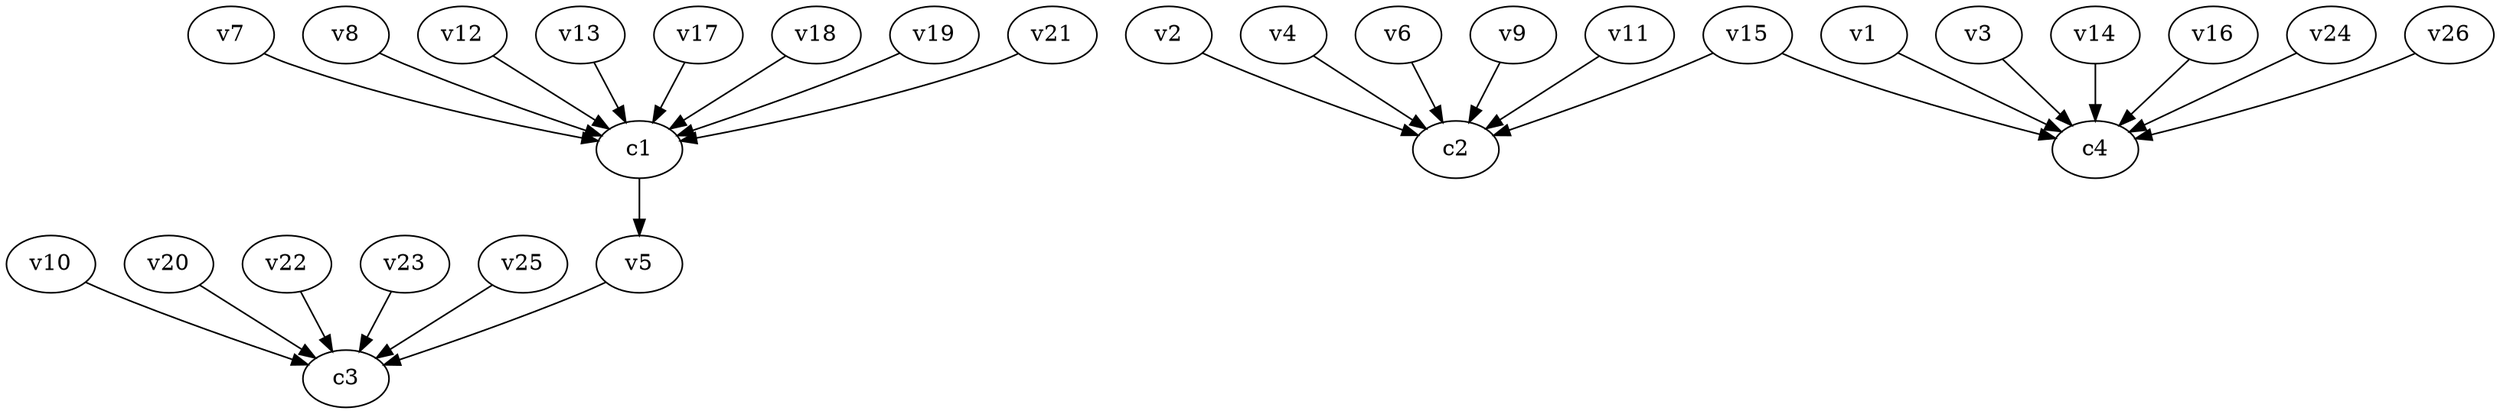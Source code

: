 strict digraph  {
c1;
c2;
c3;
c4;
v1;
v2;
v3;
v4;
v5;
v6;
v7;
v8;
v9;
v10;
v11;
v12;
v13;
v14;
v15;
v16;
v17;
v18;
v19;
v20;
v21;
v22;
v23;
v24;
v25;
v26;
c1 -> v5  [weight=1];
v1 -> c4  [weight=1];
v2 -> c2  [weight=1];
v3 -> c4  [weight=1];
v4 -> c2  [weight=1];
v5 -> c3  [weight=1];
v6 -> c2  [weight=1];
v7 -> c1  [weight=1];
v8 -> c1  [weight=1];
v9 -> c2  [weight=1];
v10 -> c3  [weight=1];
v11 -> c2  [weight=1];
v12 -> c1  [weight=1];
v13 -> c1  [weight=1];
v14 -> c4  [weight=1];
v15 -> c2  [weight=1];
v15 -> c4  [weight=1];
v16 -> c4  [weight=1];
v17 -> c1  [weight=1];
v18 -> c1  [weight=1];
v19 -> c1  [weight=1];
v20 -> c3  [weight=1];
v21 -> c1  [weight=1];
v22 -> c3  [weight=1];
v23 -> c3  [weight=1];
v24 -> c4  [weight=1];
v25 -> c3  [weight=1];
v26 -> c4  [weight=1];
}
